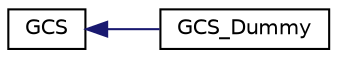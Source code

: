digraph "Graphical Class Hierarchy"
{
 // INTERACTIVE_SVG=YES
  edge [fontname="Helvetica",fontsize="10",labelfontname="Helvetica",labelfontsize="10"];
  node [fontname="Helvetica",fontsize="10",shape=record];
  rankdir="LR";
  Node1 [label="GCS",height=0.2,width=0.4,color="black", fillcolor="white", style="filled",URL="$classGCS.html",tooltip="global GCS object "];
  Node1 -> Node2 [dir="back",color="midnightblue",fontsize="10",style="solid",fontname="Helvetica"];
  Node2 [label="GCS_Dummy",height=0.2,width=0.4,color="black", fillcolor="white", style="filled",URL="$classGCS__Dummy.html"];
}
